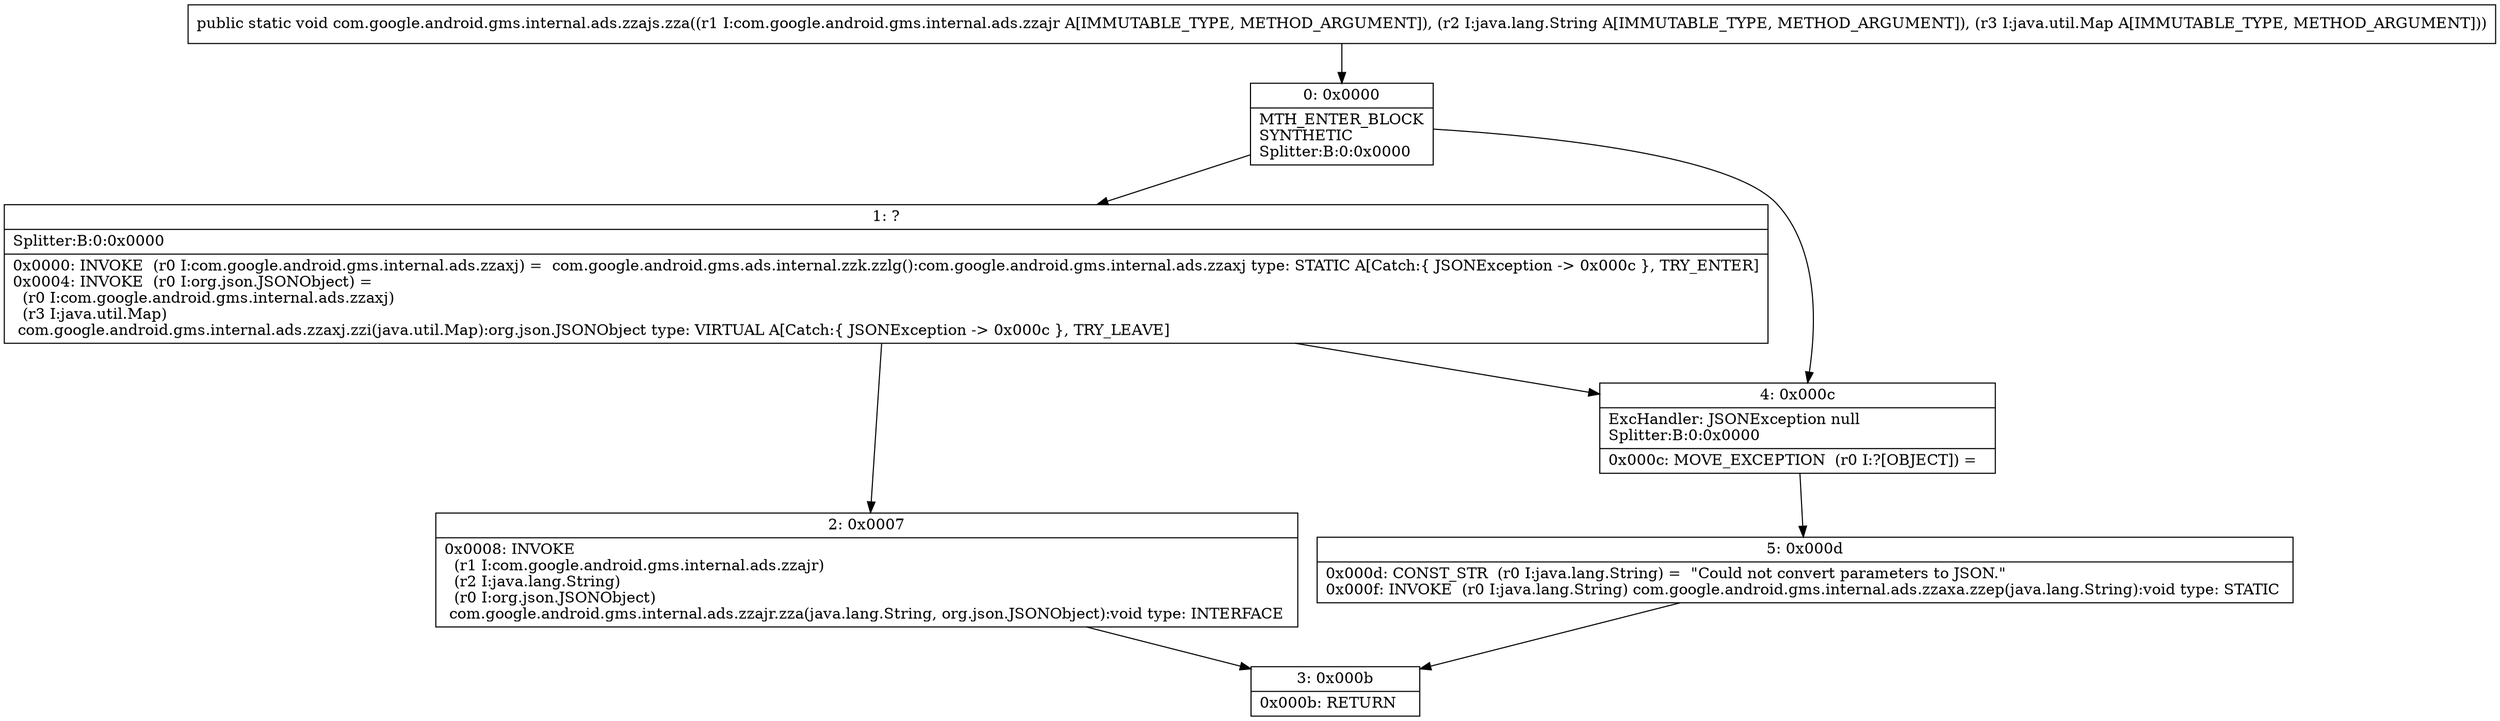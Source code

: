 digraph "CFG forcom.google.android.gms.internal.ads.zzajs.zza(Lcom\/google\/android\/gms\/internal\/ads\/zzajr;Ljava\/lang\/String;Ljava\/util\/Map;)V" {
Node_0 [shape=record,label="{0\:\ 0x0000|MTH_ENTER_BLOCK\lSYNTHETIC\lSplitter:B:0:0x0000\l}"];
Node_1 [shape=record,label="{1\:\ ?|Splitter:B:0:0x0000\l|0x0000: INVOKE  (r0 I:com.google.android.gms.internal.ads.zzaxj) =  com.google.android.gms.ads.internal.zzk.zzlg():com.google.android.gms.internal.ads.zzaxj type: STATIC A[Catch:\{ JSONException \-\> 0x000c \}, TRY_ENTER]\l0x0004: INVOKE  (r0 I:org.json.JSONObject) = \l  (r0 I:com.google.android.gms.internal.ads.zzaxj)\l  (r3 I:java.util.Map)\l com.google.android.gms.internal.ads.zzaxj.zzi(java.util.Map):org.json.JSONObject type: VIRTUAL A[Catch:\{ JSONException \-\> 0x000c \}, TRY_LEAVE]\l}"];
Node_2 [shape=record,label="{2\:\ 0x0007|0x0008: INVOKE  \l  (r1 I:com.google.android.gms.internal.ads.zzajr)\l  (r2 I:java.lang.String)\l  (r0 I:org.json.JSONObject)\l com.google.android.gms.internal.ads.zzajr.zza(java.lang.String, org.json.JSONObject):void type: INTERFACE \l}"];
Node_3 [shape=record,label="{3\:\ 0x000b|0x000b: RETURN   \l}"];
Node_4 [shape=record,label="{4\:\ 0x000c|ExcHandler: JSONException null\lSplitter:B:0:0x0000\l|0x000c: MOVE_EXCEPTION  (r0 I:?[OBJECT]) =  \l}"];
Node_5 [shape=record,label="{5\:\ 0x000d|0x000d: CONST_STR  (r0 I:java.lang.String) =  \"Could not convert parameters to JSON.\" \l0x000f: INVOKE  (r0 I:java.lang.String) com.google.android.gms.internal.ads.zzaxa.zzep(java.lang.String):void type: STATIC \l}"];
MethodNode[shape=record,label="{public static void com.google.android.gms.internal.ads.zzajs.zza((r1 I:com.google.android.gms.internal.ads.zzajr A[IMMUTABLE_TYPE, METHOD_ARGUMENT]), (r2 I:java.lang.String A[IMMUTABLE_TYPE, METHOD_ARGUMENT]), (r3 I:java.util.Map A[IMMUTABLE_TYPE, METHOD_ARGUMENT])) }"];
MethodNode -> Node_0;
Node_0 -> Node_1;
Node_0 -> Node_4;
Node_1 -> Node_2;
Node_1 -> Node_4;
Node_2 -> Node_3;
Node_4 -> Node_5;
Node_5 -> Node_3;
}

